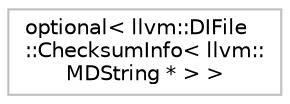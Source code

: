 digraph "Graphical Class Hierarchy"
{
 // LATEX_PDF_SIZE
  bgcolor="transparent";
  edge [fontname="Helvetica",fontsize="10",labelfontname="Helvetica",labelfontsize="10"];
  node [fontname="Helvetica",fontsize="10",shape=record];
  rankdir="LR";
  Node0 [label="optional\< llvm::DIFile\l::ChecksumInfo\< llvm::\lMDString * \> \>",height=0.2,width=0.4,color="grey75",tooltip=" "];
}
